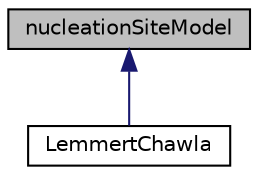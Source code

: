 digraph "nucleationSiteModel"
{
  bgcolor="transparent";
  edge [fontname="Helvetica",fontsize="10",labelfontname="Helvetica",labelfontsize="10"];
  node [fontname="Helvetica",fontsize="10",shape=record];
  Node1 [label="nucleationSiteModel",height=0.2,width=0.4,color="black", fillcolor="grey75", style="filled" fontcolor="black"];
  Node1 -> Node2 [dir="back",color="midnightblue",fontsize="10",style="solid",fontname="Helvetica"];
  Node2 [label="LemmertChawla",height=0.2,width=0.4,color="black",URL="$classFoam_1_1wallBoilingModels_1_1nucleationSiteModels_1_1LemmertChawla.html",tooltip="Lemmert &amp; Chawla function for nucleation site density, correlation by Egorov &amp; Menter. "];
}
